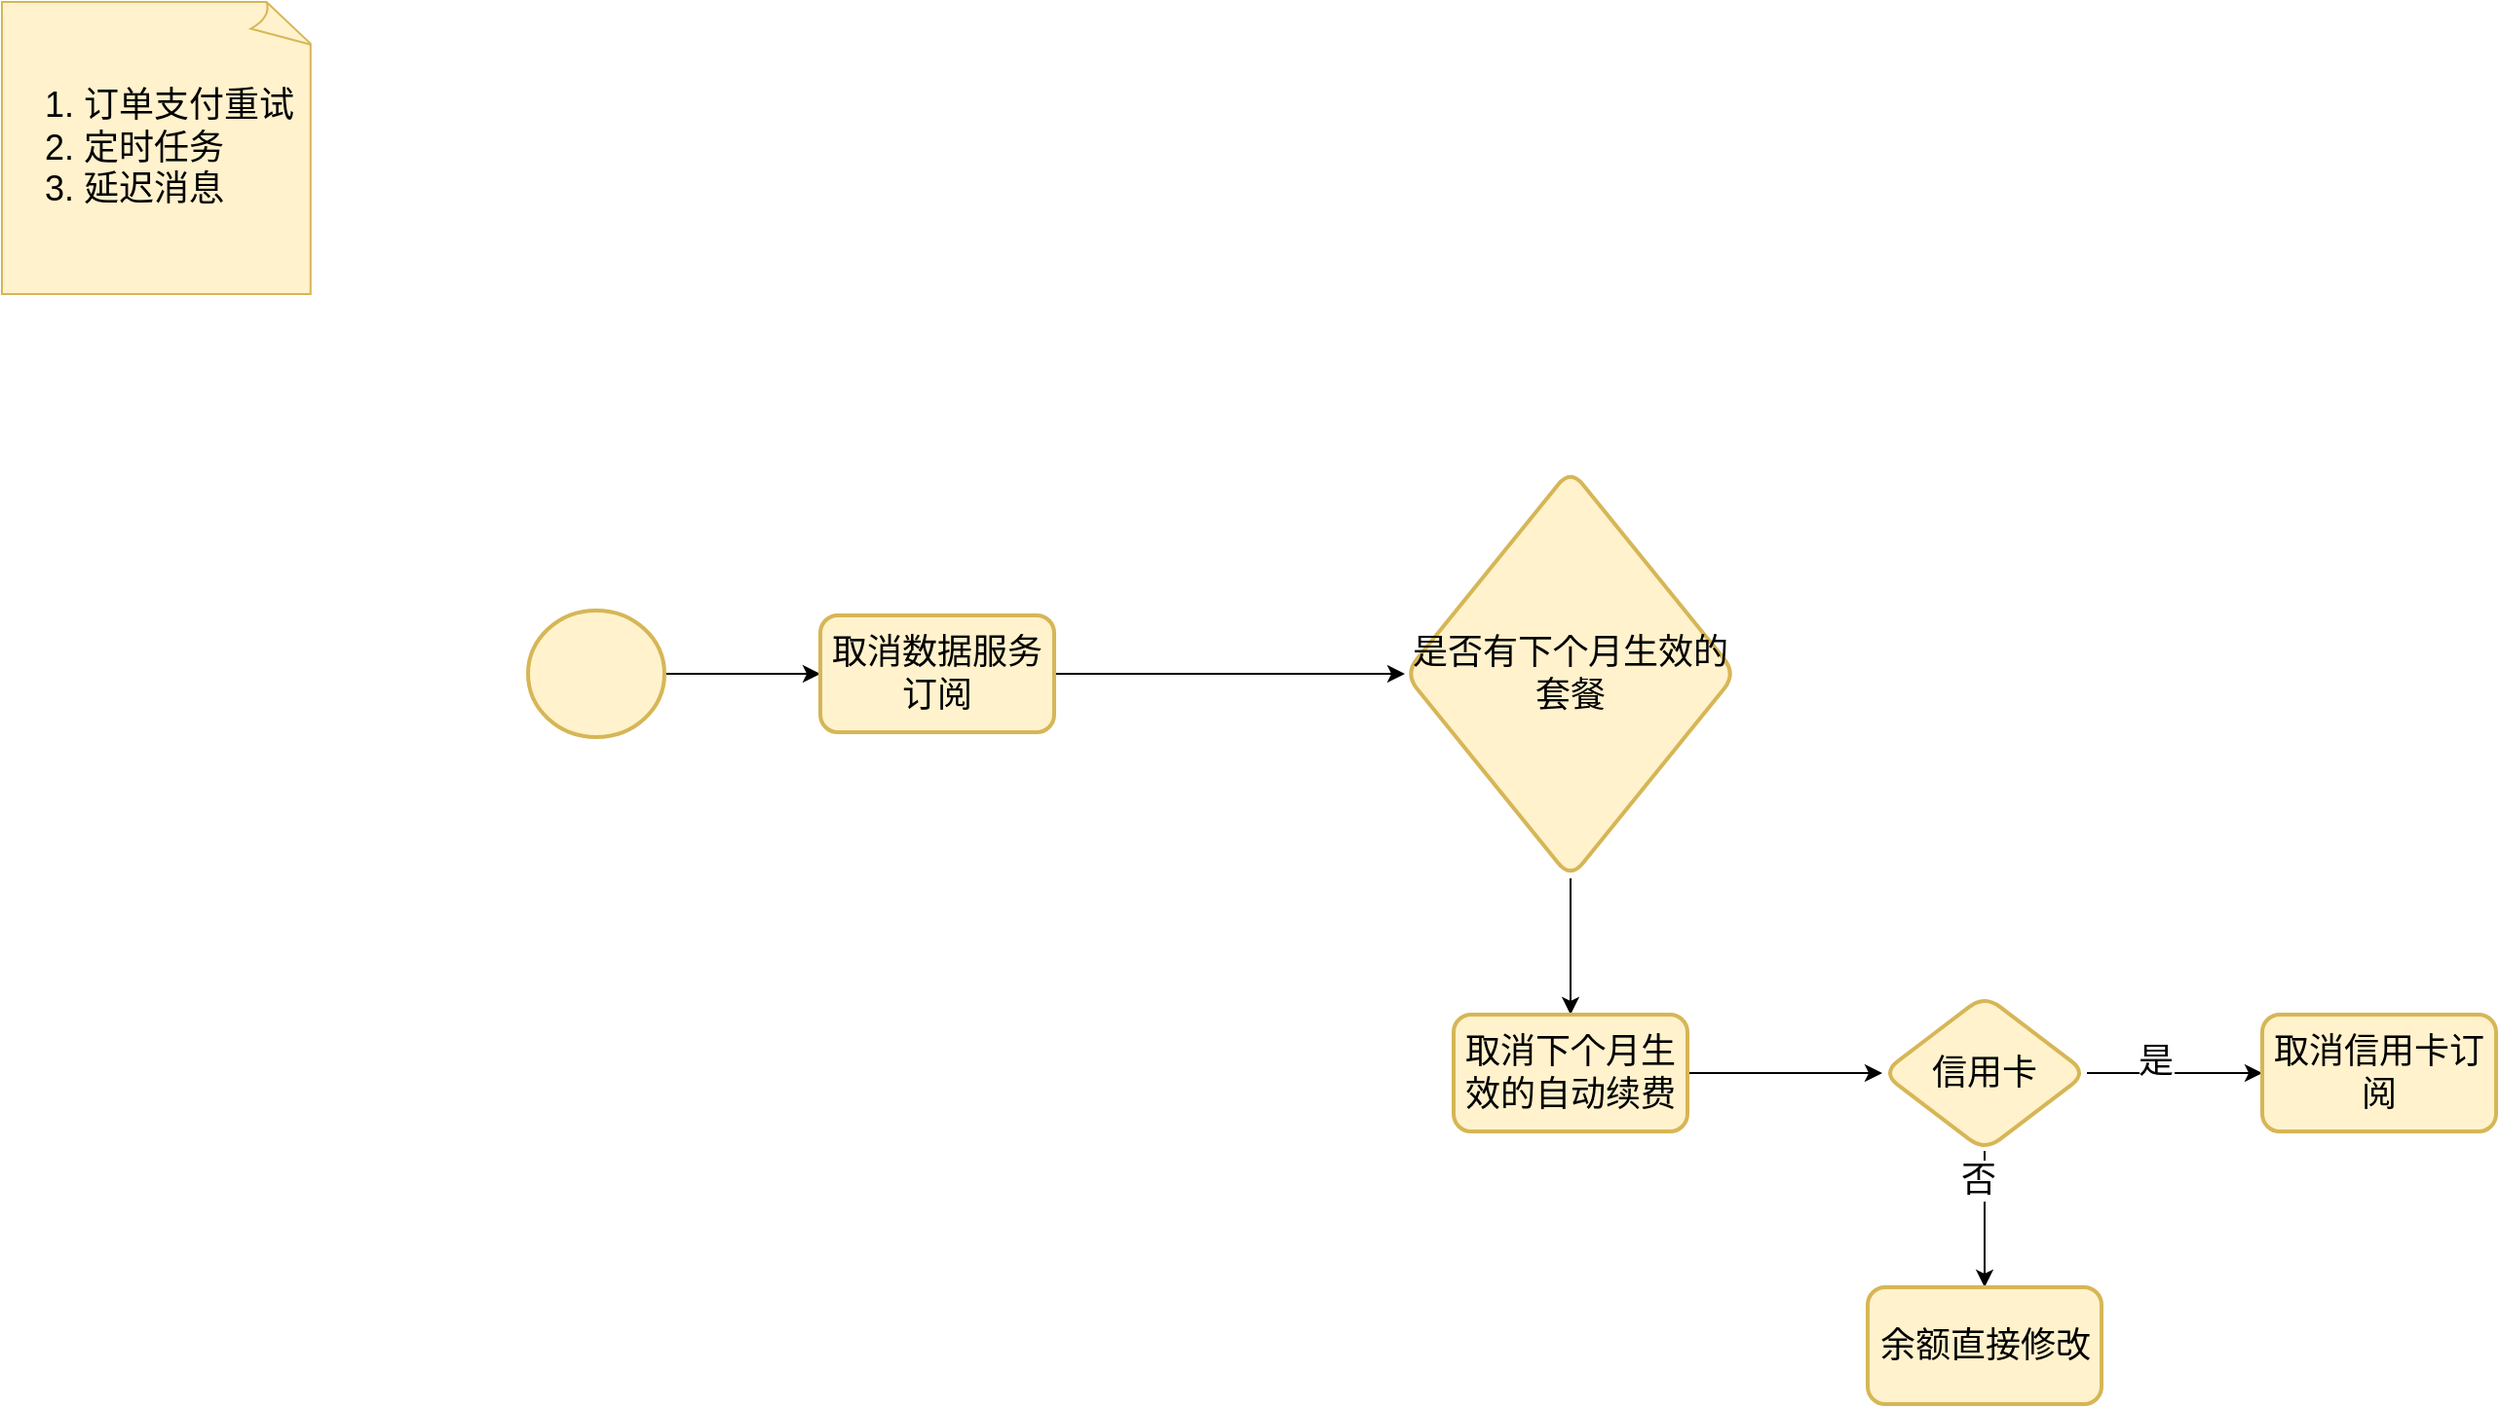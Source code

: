 <mxfile version="21.1.7" type="github">
  <diagram id="C5RBs43oDa-KdzZeNtuy" name="Page-1">
    <mxGraphModel dx="2455" dy="1380" grid="1" gridSize="10" guides="1" tooltips="1" connect="1" arrows="1" fold="1" page="1" pageScale="1" pageWidth="3300" pageHeight="2339" background="none" math="0" shadow="0">
      <root>
        <mxCell id="WIyWlLk6GJQsqaUBKTNV-0" />
        <mxCell id="WIyWlLk6GJQsqaUBKTNV-1" parent="WIyWlLk6GJQsqaUBKTNV-0" />
        <mxCell id="Hrrx4LL96P_GPPSJvD_s-9" value="&lt;ol&gt;&lt;li&gt;订单支付重试&lt;/li&gt;&lt;li&gt;定时任务&lt;/li&gt;&lt;li&gt;延迟消息&lt;/li&gt;&lt;/ol&gt;" style="whiteSpace=wrap;html=1;shape=mxgraph.basic.document;rounded=1;strokeColor=#d6b656;fontFamily=Helvetica;fontSize=18;fontColor=default;fillColor=#fff2cc;align=left;" vertex="1" parent="WIyWlLk6GJQsqaUBKTNV-1">
          <mxGeometry x="370" y="240" width="160" height="150" as="geometry" />
        </mxCell>
        <mxCell id="Hrrx4LL96P_GPPSJvD_s-12" value="" style="edgeStyle=orthogonalEdgeStyle;rounded=0;orthogonalLoop=1;jettySize=auto;html=1;fontFamily=Helvetica;fontSize=18;fontColor=default;" edge="1" parent="WIyWlLk6GJQsqaUBKTNV-1" source="Hrrx4LL96P_GPPSJvD_s-10" target="Hrrx4LL96P_GPPSJvD_s-11">
          <mxGeometry relative="1" as="geometry" />
        </mxCell>
        <mxCell id="Hrrx4LL96P_GPPSJvD_s-10" value="" style="strokeWidth=2;html=1;shape=mxgraph.flowchart.start_2;whiteSpace=wrap;rounded=1;strokeColor=#d6b656;fontFamily=Helvetica;fontSize=18;fontColor=default;fillColor=#fff2cc;" vertex="1" parent="WIyWlLk6GJQsqaUBKTNV-1">
          <mxGeometry x="640" y="552.5" width="70" height="65" as="geometry" />
        </mxCell>
        <mxCell id="Hrrx4LL96P_GPPSJvD_s-15" value="" style="edgeStyle=orthogonalEdgeStyle;rounded=0;orthogonalLoop=1;jettySize=auto;html=1;fontFamily=Helvetica;fontSize=18;fontColor=default;" edge="1" parent="WIyWlLk6GJQsqaUBKTNV-1" source="Hrrx4LL96P_GPPSJvD_s-11" target="Hrrx4LL96P_GPPSJvD_s-14">
          <mxGeometry relative="1" as="geometry" />
        </mxCell>
        <mxCell id="Hrrx4LL96P_GPPSJvD_s-11" value="取消数据服务订阅" style="whiteSpace=wrap;html=1;fontSize=18;fillColor=#fff2cc;strokeColor=#d6b656;strokeWidth=2;rounded=1;" vertex="1" parent="WIyWlLk6GJQsqaUBKTNV-1">
          <mxGeometry x="790" y="555" width="120" height="60" as="geometry" />
        </mxCell>
        <mxCell id="Hrrx4LL96P_GPPSJvD_s-18" value="" style="edgeStyle=orthogonalEdgeStyle;rounded=0;orthogonalLoop=1;jettySize=auto;html=1;fontFamily=Helvetica;fontSize=18;fontColor=default;" edge="1" parent="WIyWlLk6GJQsqaUBKTNV-1" source="Hrrx4LL96P_GPPSJvD_s-14" target="Hrrx4LL96P_GPPSJvD_s-17">
          <mxGeometry relative="1" as="geometry" />
        </mxCell>
        <mxCell id="Hrrx4LL96P_GPPSJvD_s-14" value="是否有下个月生效的套餐" style="rhombus;whiteSpace=wrap;html=1;fontSize=18;fillColor=#fff2cc;strokeColor=#d6b656;strokeWidth=2;rounded=1;" vertex="1" parent="WIyWlLk6GJQsqaUBKTNV-1">
          <mxGeometry x="1090" y="480" width="170" height="210" as="geometry" />
        </mxCell>
        <mxCell id="Hrrx4LL96P_GPPSJvD_s-21" value="" style="edgeStyle=orthogonalEdgeStyle;rounded=0;orthogonalLoop=1;jettySize=auto;html=1;fontFamily=Helvetica;fontSize=18;fontColor=default;" edge="1" parent="WIyWlLk6GJQsqaUBKTNV-1" source="Hrrx4LL96P_GPPSJvD_s-17" target="Hrrx4LL96P_GPPSJvD_s-20">
          <mxGeometry relative="1" as="geometry" />
        </mxCell>
        <mxCell id="Hrrx4LL96P_GPPSJvD_s-17" value="取消下个月生效的自动续费" style="rounded=1;whiteSpace=wrap;html=1;fontSize=18;fillColor=#fff2cc;strokeColor=#d6b656;strokeWidth=2;" vertex="1" parent="WIyWlLk6GJQsqaUBKTNV-1">
          <mxGeometry x="1115" y="760" width="120" height="60" as="geometry" />
        </mxCell>
        <mxCell id="Hrrx4LL96P_GPPSJvD_s-23" value="" style="edgeStyle=orthogonalEdgeStyle;rounded=0;orthogonalLoop=1;jettySize=auto;html=1;fontFamily=Helvetica;fontSize=18;fontColor=default;" edge="1" parent="WIyWlLk6GJQsqaUBKTNV-1" source="Hrrx4LL96P_GPPSJvD_s-20" target="Hrrx4LL96P_GPPSJvD_s-22">
          <mxGeometry relative="1" as="geometry" />
        </mxCell>
        <mxCell id="Hrrx4LL96P_GPPSJvD_s-24" value="是" style="edgeLabel;html=1;align=center;verticalAlign=middle;resizable=0;points=[];fontSize=18;fontFamily=Helvetica;fontColor=default;" vertex="1" connectable="0" parent="Hrrx4LL96P_GPPSJvD_s-23">
          <mxGeometry x="-0.221" y="6" relative="1" as="geometry">
            <mxPoint as="offset" />
          </mxGeometry>
        </mxCell>
        <mxCell id="Hrrx4LL96P_GPPSJvD_s-27" value="" style="edgeStyle=orthogonalEdgeStyle;rounded=0;orthogonalLoop=1;jettySize=auto;html=1;fontFamily=Helvetica;fontSize=18;fontColor=default;" edge="1" parent="WIyWlLk6GJQsqaUBKTNV-1" source="Hrrx4LL96P_GPPSJvD_s-20" target="Hrrx4LL96P_GPPSJvD_s-26">
          <mxGeometry relative="1" as="geometry" />
        </mxCell>
        <mxCell id="Hrrx4LL96P_GPPSJvD_s-28" value="否" style="edgeLabel;html=1;align=center;verticalAlign=middle;resizable=0;points=[];fontSize=18;fontFamily=Helvetica;fontColor=default;" vertex="1" connectable="0" parent="Hrrx4LL96P_GPPSJvD_s-27">
          <mxGeometry x="-0.538" y="-4" relative="1" as="geometry">
            <mxPoint y="-1" as="offset" />
          </mxGeometry>
        </mxCell>
        <mxCell id="Hrrx4LL96P_GPPSJvD_s-20" value="信用卡" style="rhombus;whiteSpace=wrap;html=1;fontSize=18;fillColor=#fff2cc;strokeColor=#d6b656;rounded=1;strokeWidth=2;" vertex="1" parent="WIyWlLk6GJQsqaUBKTNV-1">
          <mxGeometry x="1335" y="750" width="105" height="80" as="geometry" />
        </mxCell>
        <mxCell id="Hrrx4LL96P_GPPSJvD_s-22" value="取消信用卡订阅" style="whiteSpace=wrap;html=1;fontSize=18;fillColor=#fff2cc;strokeColor=#d6b656;rounded=1;strokeWidth=2;" vertex="1" parent="WIyWlLk6GJQsqaUBKTNV-1">
          <mxGeometry x="1530" y="760" width="120" height="60" as="geometry" />
        </mxCell>
        <mxCell id="Hrrx4LL96P_GPPSJvD_s-26" value="余额直接修改" style="whiteSpace=wrap;html=1;fontSize=18;fillColor=#fff2cc;strokeColor=#d6b656;rounded=1;strokeWidth=2;" vertex="1" parent="WIyWlLk6GJQsqaUBKTNV-1">
          <mxGeometry x="1327.5" y="900" width="120" height="60" as="geometry" />
        </mxCell>
      </root>
    </mxGraphModel>
  </diagram>
</mxfile>
